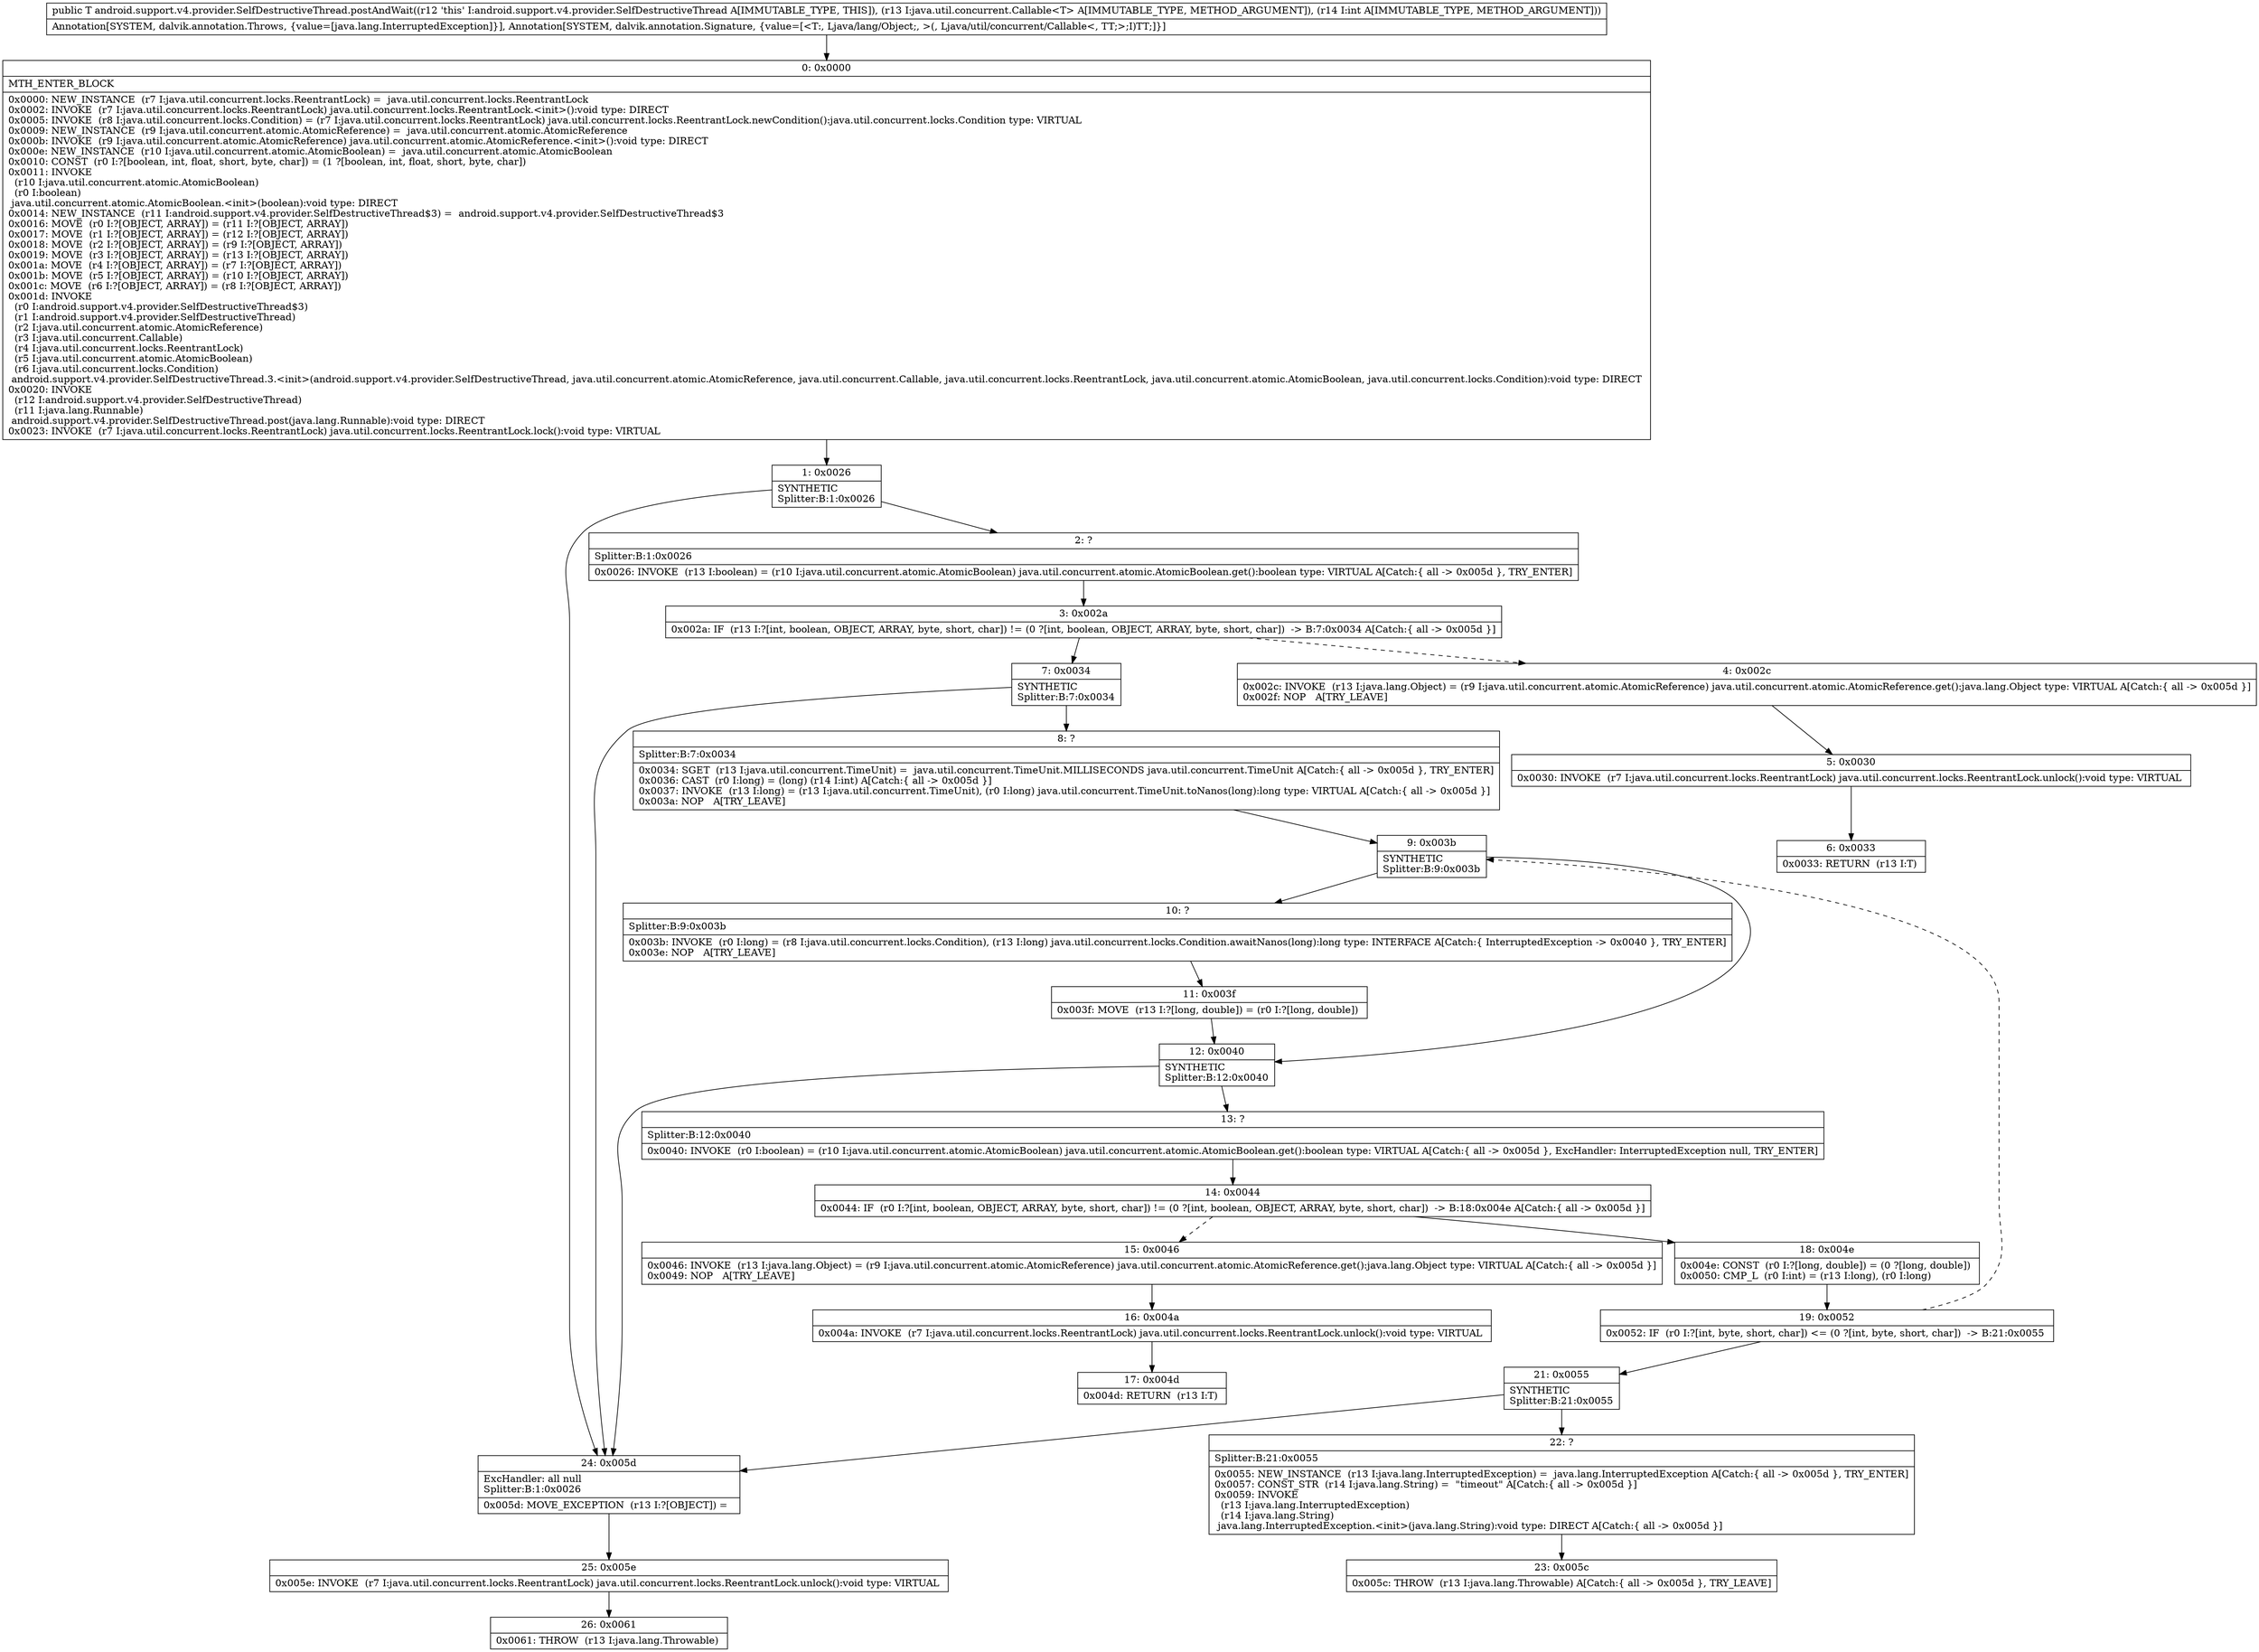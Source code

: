 digraph "CFG forandroid.support.v4.provider.SelfDestructiveThread.postAndWait(Ljava\/util\/concurrent\/Callable;I)Ljava\/lang\/Object;" {
Node_0 [shape=record,label="{0\:\ 0x0000|MTH_ENTER_BLOCK\l|0x0000: NEW_INSTANCE  (r7 I:java.util.concurrent.locks.ReentrantLock) =  java.util.concurrent.locks.ReentrantLock \l0x0002: INVOKE  (r7 I:java.util.concurrent.locks.ReentrantLock) java.util.concurrent.locks.ReentrantLock.\<init\>():void type: DIRECT \l0x0005: INVOKE  (r8 I:java.util.concurrent.locks.Condition) = (r7 I:java.util.concurrent.locks.ReentrantLock) java.util.concurrent.locks.ReentrantLock.newCondition():java.util.concurrent.locks.Condition type: VIRTUAL \l0x0009: NEW_INSTANCE  (r9 I:java.util.concurrent.atomic.AtomicReference) =  java.util.concurrent.atomic.AtomicReference \l0x000b: INVOKE  (r9 I:java.util.concurrent.atomic.AtomicReference) java.util.concurrent.atomic.AtomicReference.\<init\>():void type: DIRECT \l0x000e: NEW_INSTANCE  (r10 I:java.util.concurrent.atomic.AtomicBoolean) =  java.util.concurrent.atomic.AtomicBoolean \l0x0010: CONST  (r0 I:?[boolean, int, float, short, byte, char]) = (1 ?[boolean, int, float, short, byte, char]) \l0x0011: INVOKE  \l  (r10 I:java.util.concurrent.atomic.AtomicBoolean)\l  (r0 I:boolean)\l java.util.concurrent.atomic.AtomicBoolean.\<init\>(boolean):void type: DIRECT \l0x0014: NEW_INSTANCE  (r11 I:android.support.v4.provider.SelfDestructiveThread$3) =  android.support.v4.provider.SelfDestructiveThread$3 \l0x0016: MOVE  (r0 I:?[OBJECT, ARRAY]) = (r11 I:?[OBJECT, ARRAY]) \l0x0017: MOVE  (r1 I:?[OBJECT, ARRAY]) = (r12 I:?[OBJECT, ARRAY]) \l0x0018: MOVE  (r2 I:?[OBJECT, ARRAY]) = (r9 I:?[OBJECT, ARRAY]) \l0x0019: MOVE  (r3 I:?[OBJECT, ARRAY]) = (r13 I:?[OBJECT, ARRAY]) \l0x001a: MOVE  (r4 I:?[OBJECT, ARRAY]) = (r7 I:?[OBJECT, ARRAY]) \l0x001b: MOVE  (r5 I:?[OBJECT, ARRAY]) = (r10 I:?[OBJECT, ARRAY]) \l0x001c: MOVE  (r6 I:?[OBJECT, ARRAY]) = (r8 I:?[OBJECT, ARRAY]) \l0x001d: INVOKE  \l  (r0 I:android.support.v4.provider.SelfDestructiveThread$3)\l  (r1 I:android.support.v4.provider.SelfDestructiveThread)\l  (r2 I:java.util.concurrent.atomic.AtomicReference)\l  (r3 I:java.util.concurrent.Callable)\l  (r4 I:java.util.concurrent.locks.ReentrantLock)\l  (r5 I:java.util.concurrent.atomic.AtomicBoolean)\l  (r6 I:java.util.concurrent.locks.Condition)\l android.support.v4.provider.SelfDestructiveThread.3.\<init\>(android.support.v4.provider.SelfDestructiveThread, java.util.concurrent.atomic.AtomicReference, java.util.concurrent.Callable, java.util.concurrent.locks.ReentrantLock, java.util.concurrent.atomic.AtomicBoolean, java.util.concurrent.locks.Condition):void type: DIRECT \l0x0020: INVOKE  \l  (r12 I:android.support.v4.provider.SelfDestructiveThread)\l  (r11 I:java.lang.Runnable)\l android.support.v4.provider.SelfDestructiveThread.post(java.lang.Runnable):void type: DIRECT \l0x0023: INVOKE  (r7 I:java.util.concurrent.locks.ReentrantLock) java.util.concurrent.locks.ReentrantLock.lock():void type: VIRTUAL \l}"];
Node_1 [shape=record,label="{1\:\ 0x0026|SYNTHETIC\lSplitter:B:1:0x0026\l}"];
Node_2 [shape=record,label="{2\:\ ?|Splitter:B:1:0x0026\l|0x0026: INVOKE  (r13 I:boolean) = (r10 I:java.util.concurrent.atomic.AtomicBoolean) java.util.concurrent.atomic.AtomicBoolean.get():boolean type: VIRTUAL A[Catch:\{ all \-\> 0x005d \}, TRY_ENTER]\l}"];
Node_3 [shape=record,label="{3\:\ 0x002a|0x002a: IF  (r13 I:?[int, boolean, OBJECT, ARRAY, byte, short, char]) != (0 ?[int, boolean, OBJECT, ARRAY, byte, short, char])  \-\> B:7:0x0034 A[Catch:\{ all \-\> 0x005d \}]\l}"];
Node_4 [shape=record,label="{4\:\ 0x002c|0x002c: INVOKE  (r13 I:java.lang.Object) = (r9 I:java.util.concurrent.atomic.AtomicReference) java.util.concurrent.atomic.AtomicReference.get():java.lang.Object type: VIRTUAL A[Catch:\{ all \-\> 0x005d \}]\l0x002f: NOP   A[TRY_LEAVE]\l}"];
Node_5 [shape=record,label="{5\:\ 0x0030|0x0030: INVOKE  (r7 I:java.util.concurrent.locks.ReentrantLock) java.util.concurrent.locks.ReentrantLock.unlock():void type: VIRTUAL \l}"];
Node_6 [shape=record,label="{6\:\ 0x0033|0x0033: RETURN  (r13 I:T) \l}"];
Node_7 [shape=record,label="{7\:\ 0x0034|SYNTHETIC\lSplitter:B:7:0x0034\l}"];
Node_8 [shape=record,label="{8\:\ ?|Splitter:B:7:0x0034\l|0x0034: SGET  (r13 I:java.util.concurrent.TimeUnit) =  java.util.concurrent.TimeUnit.MILLISECONDS java.util.concurrent.TimeUnit A[Catch:\{ all \-\> 0x005d \}, TRY_ENTER]\l0x0036: CAST  (r0 I:long) = (long) (r14 I:int) A[Catch:\{ all \-\> 0x005d \}]\l0x0037: INVOKE  (r13 I:long) = (r13 I:java.util.concurrent.TimeUnit), (r0 I:long) java.util.concurrent.TimeUnit.toNanos(long):long type: VIRTUAL A[Catch:\{ all \-\> 0x005d \}]\l0x003a: NOP   A[TRY_LEAVE]\l}"];
Node_9 [shape=record,label="{9\:\ 0x003b|SYNTHETIC\lSplitter:B:9:0x003b\l}"];
Node_10 [shape=record,label="{10\:\ ?|Splitter:B:9:0x003b\l|0x003b: INVOKE  (r0 I:long) = (r8 I:java.util.concurrent.locks.Condition), (r13 I:long) java.util.concurrent.locks.Condition.awaitNanos(long):long type: INTERFACE A[Catch:\{ InterruptedException \-\> 0x0040 \}, TRY_ENTER]\l0x003e: NOP   A[TRY_LEAVE]\l}"];
Node_11 [shape=record,label="{11\:\ 0x003f|0x003f: MOVE  (r13 I:?[long, double]) = (r0 I:?[long, double]) \l}"];
Node_12 [shape=record,label="{12\:\ 0x0040|SYNTHETIC\lSplitter:B:12:0x0040\l}"];
Node_13 [shape=record,label="{13\:\ ?|Splitter:B:12:0x0040\l|0x0040: INVOKE  (r0 I:boolean) = (r10 I:java.util.concurrent.atomic.AtomicBoolean) java.util.concurrent.atomic.AtomicBoolean.get():boolean type: VIRTUAL A[Catch:\{ all \-\> 0x005d \}, ExcHandler: InterruptedException null, TRY_ENTER]\l}"];
Node_14 [shape=record,label="{14\:\ 0x0044|0x0044: IF  (r0 I:?[int, boolean, OBJECT, ARRAY, byte, short, char]) != (0 ?[int, boolean, OBJECT, ARRAY, byte, short, char])  \-\> B:18:0x004e A[Catch:\{ all \-\> 0x005d \}]\l}"];
Node_15 [shape=record,label="{15\:\ 0x0046|0x0046: INVOKE  (r13 I:java.lang.Object) = (r9 I:java.util.concurrent.atomic.AtomicReference) java.util.concurrent.atomic.AtomicReference.get():java.lang.Object type: VIRTUAL A[Catch:\{ all \-\> 0x005d \}]\l0x0049: NOP   A[TRY_LEAVE]\l}"];
Node_16 [shape=record,label="{16\:\ 0x004a|0x004a: INVOKE  (r7 I:java.util.concurrent.locks.ReentrantLock) java.util.concurrent.locks.ReentrantLock.unlock():void type: VIRTUAL \l}"];
Node_17 [shape=record,label="{17\:\ 0x004d|0x004d: RETURN  (r13 I:T) \l}"];
Node_18 [shape=record,label="{18\:\ 0x004e|0x004e: CONST  (r0 I:?[long, double]) = (0 ?[long, double]) \l0x0050: CMP_L  (r0 I:int) = (r13 I:long), (r0 I:long) \l}"];
Node_19 [shape=record,label="{19\:\ 0x0052|0x0052: IF  (r0 I:?[int, byte, short, char]) \<= (0 ?[int, byte, short, char])  \-\> B:21:0x0055 \l}"];
Node_21 [shape=record,label="{21\:\ 0x0055|SYNTHETIC\lSplitter:B:21:0x0055\l}"];
Node_22 [shape=record,label="{22\:\ ?|Splitter:B:21:0x0055\l|0x0055: NEW_INSTANCE  (r13 I:java.lang.InterruptedException) =  java.lang.InterruptedException A[Catch:\{ all \-\> 0x005d \}, TRY_ENTER]\l0x0057: CONST_STR  (r14 I:java.lang.String) =  \"timeout\" A[Catch:\{ all \-\> 0x005d \}]\l0x0059: INVOKE  \l  (r13 I:java.lang.InterruptedException)\l  (r14 I:java.lang.String)\l java.lang.InterruptedException.\<init\>(java.lang.String):void type: DIRECT A[Catch:\{ all \-\> 0x005d \}]\l}"];
Node_23 [shape=record,label="{23\:\ 0x005c|0x005c: THROW  (r13 I:java.lang.Throwable) A[Catch:\{ all \-\> 0x005d \}, TRY_LEAVE]\l}"];
Node_24 [shape=record,label="{24\:\ 0x005d|ExcHandler: all null\lSplitter:B:1:0x0026\l|0x005d: MOVE_EXCEPTION  (r13 I:?[OBJECT]) =  \l}"];
Node_25 [shape=record,label="{25\:\ 0x005e|0x005e: INVOKE  (r7 I:java.util.concurrent.locks.ReentrantLock) java.util.concurrent.locks.ReentrantLock.unlock():void type: VIRTUAL \l}"];
Node_26 [shape=record,label="{26\:\ 0x0061|0x0061: THROW  (r13 I:java.lang.Throwable) \l}"];
MethodNode[shape=record,label="{public T android.support.v4.provider.SelfDestructiveThread.postAndWait((r12 'this' I:android.support.v4.provider.SelfDestructiveThread A[IMMUTABLE_TYPE, THIS]), (r13 I:java.util.concurrent.Callable\<T\> A[IMMUTABLE_TYPE, METHOD_ARGUMENT]), (r14 I:int A[IMMUTABLE_TYPE, METHOD_ARGUMENT]))  | Annotation[SYSTEM, dalvik.annotation.Throws, \{value=[java.lang.InterruptedException]\}], Annotation[SYSTEM, dalvik.annotation.Signature, \{value=[\<T:, Ljava\/lang\/Object;, \>(, Ljava\/util\/concurrent\/Callable\<, TT;\>;I)TT;]\}]\l}"];
MethodNode -> Node_0;
Node_0 -> Node_1;
Node_1 -> Node_2;
Node_1 -> Node_24;
Node_2 -> Node_3;
Node_3 -> Node_4[style=dashed];
Node_3 -> Node_7;
Node_4 -> Node_5;
Node_5 -> Node_6;
Node_7 -> Node_8;
Node_7 -> Node_24;
Node_8 -> Node_9;
Node_9 -> Node_10;
Node_9 -> Node_12;
Node_10 -> Node_11;
Node_11 -> Node_12;
Node_12 -> Node_13;
Node_12 -> Node_24;
Node_13 -> Node_14;
Node_14 -> Node_15[style=dashed];
Node_14 -> Node_18;
Node_15 -> Node_16;
Node_16 -> Node_17;
Node_18 -> Node_19;
Node_19 -> Node_21;
Node_19 -> Node_9[style=dashed];
Node_21 -> Node_22;
Node_21 -> Node_24;
Node_22 -> Node_23;
Node_24 -> Node_25;
Node_25 -> Node_26;
}

